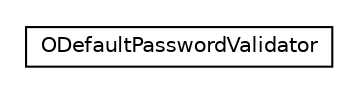 #!/usr/local/bin/dot
#
# Class diagram 
# Generated by UMLGraph version R5_6-24-gf6e263 (http://www.umlgraph.org/)
#

digraph G {
	edge [fontname="Helvetica",fontsize=10,labelfontname="Helvetica",labelfontsize=10];
	node [fontname="Helvetica",fontsize=10,shape=plaintext];
	nodesep=0.25;
	ranksep=0.5;
	// com.orientechnologies.security.password.ODefaultPasswordValidator
	c597630 [label=<<table title="com.orientechnologies.security.password.ODefaultPasswordValidator" border="0" cellborder="1" cellspacing="0" cellpadding="2" port="p" href="./ODefaultPasswordValidator.html">
		<tr><td><table border="0" cellspacing="0" cellpadding="1">
<tr><td align="center" balign="center"> ODefaultPasswordValidator </td></tr>
		</table></td></tr>
		</table>>, URL="./ODefaultPasswordValidator.html", fontname="Helvetica", fontcolor="black", fontsize=10.0];
}

